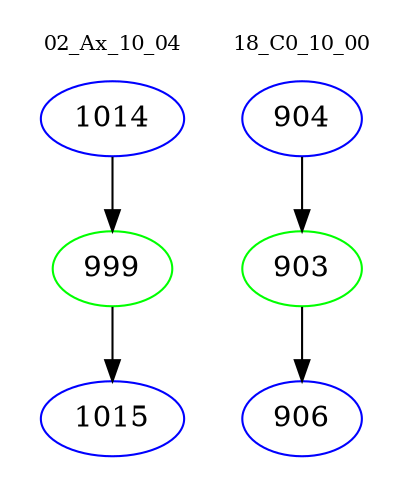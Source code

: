 digraph{
subgraph cluster_0 {
color = white
label = "02_Ax_10_04";
fontsize=10;
T0_1014 [label="1014", color="blue"]
T0_1014 -> T0_999 [color="black"]
T0_999 [label="999", color="green"]
T0_999 -> T0_1015 [color="black"]
T0_1015 [label="1015", color="blue"]
}
subgraph cluster_1 {
color = white
label = "18_C0_10_00";
fontsize=10;
T1_904 [label="904", color="blue"]
T1_904 -> T1_903 [color="black"]
T1_903 [label="903", color="green"]
T1_903 -> T1_906 [color="black"]
T1_906 [label="906", color="blue"]
}
}
